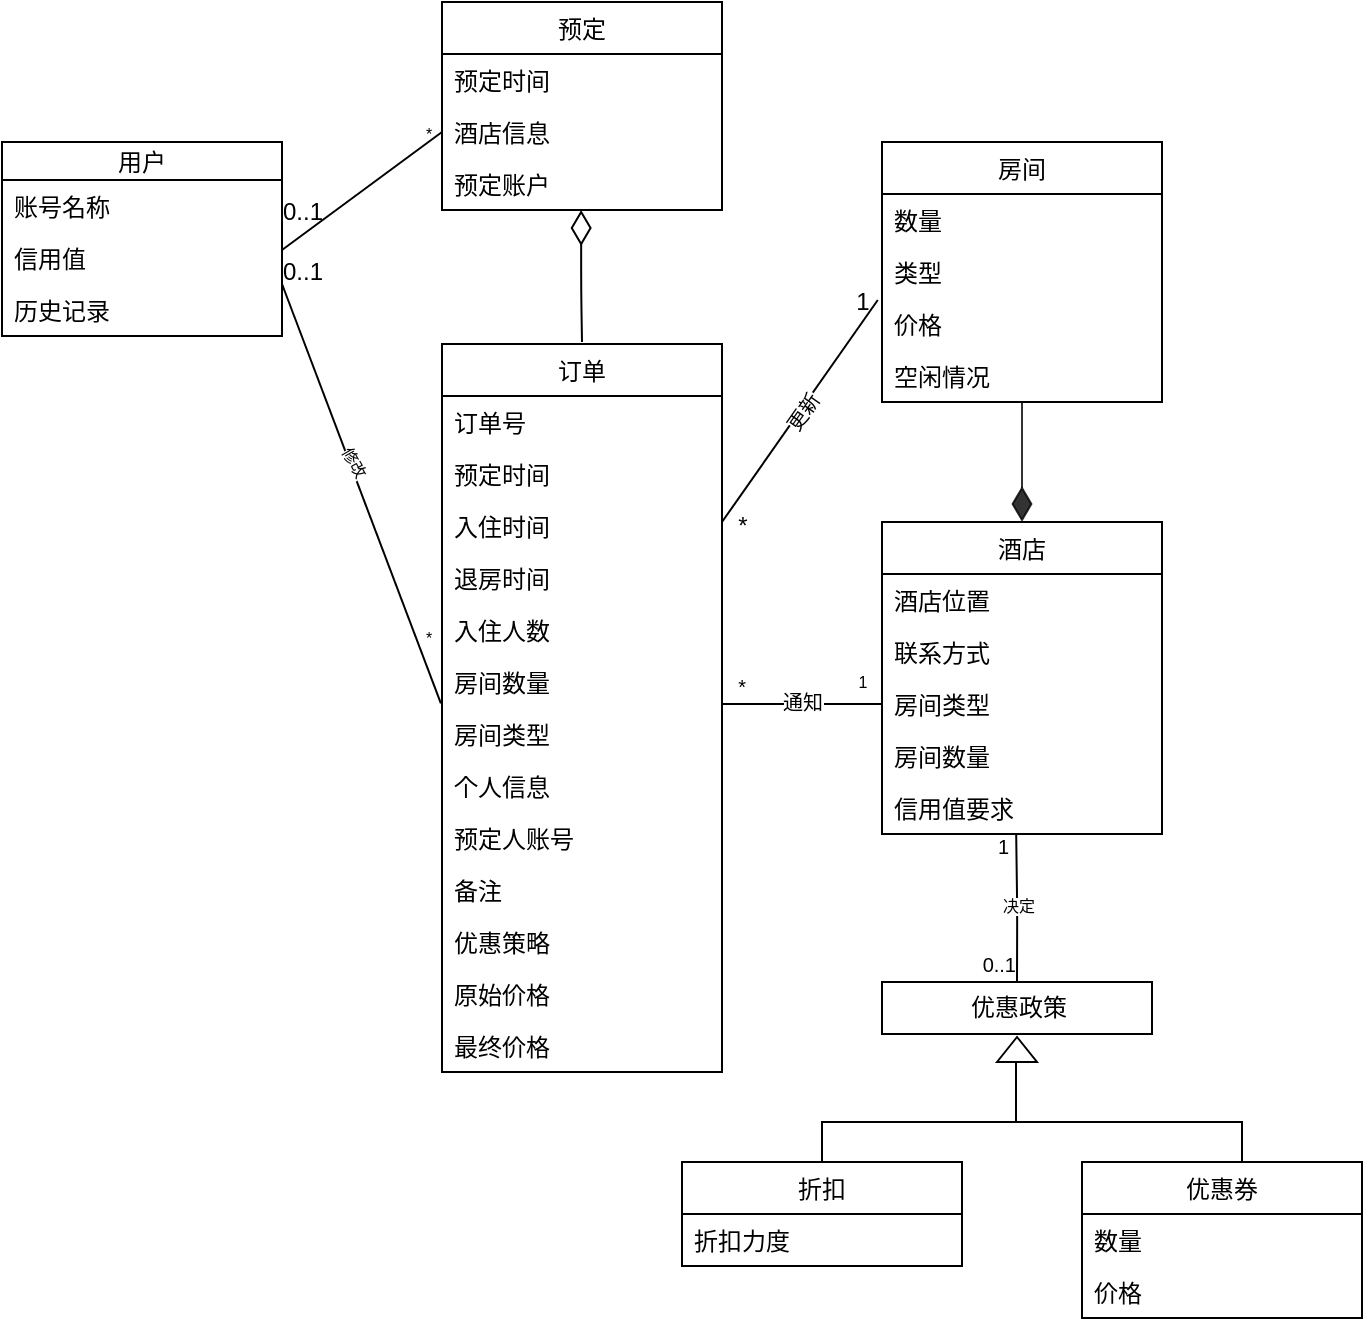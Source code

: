<mxfile version="12.8.5" type="device"><diagram id="tOja4jiGGV902GaaTR3o" name="Page-1"><mxGraphModel dx="759" dy="896" grid="1" gridSize="10" guides="1" tooltips="1" connect="1" arrows="1" fold="1" page="1" pageScale="1" pageWidth="827" pageHeight="1169" math="0" shadow="0"><root><mxCell id="0"/><mxCell id="1" parent="0"/><mxCell id="ugaEKOSIzTv8-SWezaky-1" value="用户" style="swimlane;fontStyle=0;childLayout=stackLayout;horizontal=1;startSize=19;fillColor=none;horizontalStack=0;resizeParent=1;resizeParentMax=0;resizeLast=0;collapsible=1;marginBottom=0;" vertex="1" parent="1"><mxGeometry x="20" y="120" width="140" height="97" as="geometry"/></mxCell><mxCell id="ugaEKOSIzTv8-SWezaky-3" value="账号名称&#10;" style="text;strokeColor=none;fillColor=none;align=left;verticalAlign=top;spacingLeft=4;spacingRight=4;overflow=hidden;rotatable=0;points=[[0,0.5],[1,0.5]];portConstraint=eastwest;" vertex="1" parent="ugaEKOSIzTv8-SWezaky-1"><mxGeometry y="19" width="140" height="26" as="geometry"/></mxCell><mxCell id="ugaEKOSIzTv8-SWezaky-13" value="信用值&#10;&#10;" style="text;strokeColor=none;fillColor=none;align=left;verticalAlign=top;spacingLeft=4;spacingRight=4;overflow=hidden;rotatable=0;points=[[0,0.5],[1,0.5]];portConstraint=eastwest;" vertex="1" parent="ugaEKOSIzTv8-SWezaky-1"><mxGeometry y="45" width="140" height="26" as="geometry"/></mxCell><mxCell id="ugaEKOSIzTv8-SWezaky-4" value="历史记录" style="text;strokeColor=none;fillColor=none;align=left;verticalAlign=top;spacingLeft=4;spacingRight=4;overflow=hidden;rotatable=0;points=[[0,0.5],[1,0.5]];portConstraint=eastwest;" vertex="1" parent="ugaEKOSIzTv8-SWezaky-1"><mxGeometry y="71" width="140" height="26" as="geometry"/></mxCell><mxCell id="ugaEKOSIzTv8-SWezaky-38" value="优惠政策" style="html=1;" vertex="1" parent="1"><mxGeometry x="460" y="540" width="135" height="26" as="geometry"/></mxCell><mxCell id="ugaEKOSIzTv8-SWezaky-9" value="预定" style="swimlane;fontStyle=0;childLayout=stackLayout;horizontal=1;startSize=26;fillColor=none;horizontalStack=0;resizeParent=1;resizeParentMax=0;resizeLast=0;collapsible=1;marginBottom=0;" vertex="1" parent="1"><mxGeometry x="240" y="50" width="140" height="104" as="geometry"/></mxCell><mxCell id="ugaEKOSIzTv8-SWezaky-10" value="预定时间" style="text;strokeColor=none;fillColor=none;align=left;verticalAlign=top;spacingLeft=4;spacingRight=4;overflow=hidden;rotatable=0;points=[[0,0.5],[1,0.5]];portConstraint=eastwest;" vertex="1" parent="ugaEKOSIzTv8-SWezaky-9"><mxGeometry y="26" width="140" height="26" as="geometry"/></mxCell><mxCell id="ugaEKOSIzTv8-SWezaky-11" value="酒店信息" style="text;strokeColor=none;fillColor=none;align=left;verticalAlign=top;spacingLeft=4;spacingRight=4;overflow=hidden;rotatable=0;points=[[0,0.5],[1,0.5]];portConstraint=eastwest;" vertex="1" parent="ugaEKOSIzTv8-SWezaky-9"><mxGeometry y="52" width="140" height="26" as="geometry"/></mxCell><mxCell id="ugaEKOSIzTv8-SWezaky-12" value="预定账户" style="text;strokeColor=none;fillColor=none;align=left;verticalAlign=top;spacingLeft=4;spacingRight=4;overflow=hidden;rotatable=0;points=[[0,0.5],[1,0.5]];portConstraint=eastwest;" vertex="1" parent="ugaEKOSIzTv8-SWezaky-9"><mxGeometry y="78" width="140" height="26" as="geometry"/></mxCell><mxCell id="ugaEKOSIzTv8-SWezaky-5" value="订单" style="swimlane;fontStyle=0;childLayout=stackLayout;horizontal=1;startSize=26;fillColor=none;horizontalStack=0;resizeParent=1;resizeParentMax=0;resizeLast=0;collapsible=1;marginBottom=0;" vertex="1" parent="1"><mxGeometry x="240" y="221" width="140" height="364" as="geometry"/></mxCell><mxCell id="ugaEKOSIzTv8-SWezaky-6" value="订单号&#10;" style="text;strokeColor=none;fillColor=none;align=left;verticalAlign=top;spacingLeft=4;spacingRight=4;overflow=hidden;rotatable=0;points=[[0,0.5],[1,0.5]];portConstraint=eastwest;" vertex="1" parent="ugaEKOSIzTv8-SWezaky-5"><mxGeometry y="26" width="140" height="26" as="geometry"/></mxCell><mxCell id="ugaEKOSIzTv8-SWezaky-32" value="预定时间&#10;" style="text;strokeColor=none;fillColor=none;align=left;verticalAlign=top;spacingLeft=4;spacingRight=4;overflow=hidden;rotatable=0;points=[[0,0.5],[1,0.5]];portConstraint=eastwest;" vertex="1" parent="ugaEKOSIzTv8-SWezaky-5"><mxGeometry y="52" width="140" height="26" as="geometry"/></mxCell><mxCell id="ugaEKOSIzTv8-SWezaky-7" value="入住时间" style="text;strokeColor=none;fillColor=none;align=left;verticalAlign=top;spacingLeft=4;spacingRight=4;overflow=hidden;rotatable=0;points=[[0,0.5],[1,0.5]];portConstraint=eastwest;" vertex="1" parent="ugaEKOSIzTv8-SWezaky-5"><mxGeometry y="78" width="140" height="26" as="geometry"/></mxCell><mxCell id="ugaEKOSIzTv8-SWezaky-8" value="退房时间" style="text;strokeColor=none;fillColor=none;align=left;verticalAlign=top;spacingLeft=4;spacingRight=4;overflow=hidden;rotatable=0;points=[[0,0.5],[1,0.5]];portConstraint=eastwest;" vertex="1" parent="ugaEKOSIzTv8-SWezaky-5"><mxGeometry y="104" width="140" height="26" as="geometry"/></mxCell><mxCell id="ugaEKOSIzTv8-SWezaky-24" value="入住人数" style="text;strokeColor=none;fillColor=none;align=left;verticalAlign=top;spacingLeft=4;spacingRight=4;overflow=hidden;rotatable=0;points=[[0,0.5],[1,0.5]];portConstraint=eastwest;" vertex="1" parent="ugaEKOSIzTv8-SWezaky-5"><mxGeometry y="130" width="140" height="26" as="geometry"/></mxCell><mxCell id="ugaEKOSIzTv8-SWezaky-23" value="房间数量" style="text;strokeColor=none;fillColor=none;align=left;verticalAlign=top;spacingLeft=4;spacingRight=4;overflow=hidden;rotatable=0;points=[[0,0.5],[1,0.5]];portConstraint=eastwest;" vertex="1" parent="ugaEKOSIzTv8-SWezaky-5"><mxGeometry y="156" width="140" height="26" as="geometry"/></mxCell><mxCell id="ugaEKOSIzTv8-SWezaky-27" value="房间类型" style="text;strokeColor=none;fillColor=none;align=left;verticalAlign=top;spacingLeft=4;spacingRight=4;overflow=hidden;rotatable=0;points=[[0,0.5],[1,0.5]];portConstraint=eastwest;" vertex="1" parent="ugaEKOSIzTv8-SWezaky-5"><mxGeometry y="182" width="140" height="26" as="geometry"/></mxCell><mxCell id="ugaEKOSIzTv8-SWezaky-25" value="个人信息" style="text;strokeColor=none;fillColor=none;align=left;verticalAlign=top;spacingLeft=4;spacingRight=4;overflow=hidden;rotatable=0;points=[[0,0.5],[1,0.5]];portConstraint=eastwest;" vertex="1" parent="ugaEKOSIzTv8-SWezaky-5"><mxGeometry y="208" width="140" height="26" as="geometry"/></mxCell><mxCell id="ugaEKOSIzTv8-SWezaky-26" value="预定人账号" style="text;strokeColor=none;fillColor=none;align=left;verticalAlign=top;spacingLeft=4;spacingRight=4;overflow=hidden;rotatable=0;points=[[0,0.5],[1,0.5]];portConstraint=eastwest;" vertex="1" parent="ugaEKOSIzTv8-SWezaky-5"><mxGeometry y="234" width="140" height="26" as="geometry"/></mxCell><mxCell id="ugaEKOSIzTv8-SWezaky-28" value="备注" style="text;strokeColor=none;fillColor=none;align=left;verticalAlign=top;spacingLeft=4;spacingRight=4;overflow=hidden;rotatable=0;points=[[0,0.5],[1,0.5]];portConstraint=eastwest;" vertex="1" parent="ugaEKOSIzTv8-SWezaky-5"><mxGeometry y="260" width="140" height="26" as="geometry"/></mxCell><mxCell id="ugaEKOSIzTv8-SWezaky-29" value="优惠策略&#10;" style="text;strokeColor=none;fillColor=none;align=left;verticalAlign=top;spacingLeft=4;spacingRight=4;overflow=hidden;rotatable=0;points=[[0,0.5],[1,0.5]];portConstraint=eastwest;" vertex="1" parent="ugaEKOSIzTv8-SWezaky-5"><mxGeometry y="286" width="140" height="26" as="geometry"/></mxCell><mxCell id="ugaEKOSIzTv8-SWezaky-30" value="原始价格&#10;" style="text;strokeColor=none;fillColor=none;align=left;verticalAlign=top;spacingLeft=4;spacingRight=4;overflow=hidden;rotatable=0;points=[[0,0.5],[1,0.5]];portConstraint=eastwest;" vertex="1" parent="ugaEKOSIzTv8-SWezaky-5"><mxGeometry y="312" width="140" height="26" as="geometry"/></mxCell><mxCell id="ugaEKOSIzTv8-SWezaky-31" value="最终价格&#10;" style="text;strokeColor=none;fillColor=none;align=left;verticalAlign=top;spacingLeft=4;spacingRight=4;overflow=hidden;rotatable=0;points=[[0,0.5],[1,0.5]];portConstraint=eastwest;" vertex="1" parent="ugaEKOSIzTv8-SWezaky-5"><mxGeometry y="338" width="140" height="26" as="geometry"/></mxCell><mxCell id="ugaEKOSIzTv8-SWezaky-14" value="酒店" style="swimlane;fontStyle=0;childLayout=stackLayout;horizontal=1;startSize=26;fillColor=none;horizontalStack=0;resizeParent=1;resizeParentMax=0;resizeLast=0;collapsible=1;marginBottom=0;" vertex="1" parent="1"><mxGeometry x="460" y="310" width="140" height="156" as="geometry"><mxRectangle x="490" y="350" width="60" height="26" as="alternateBounds"/></mxGeometry></mxCell><mxCell id="ugaEKOSIzTv8-SWezaky-33" value="酒店位置" style="text;strokeColor=none;fillColor=none;align=left;verticalAlign=top;spacingLeft=4;spacingRight=4;overflow=hidden;rotatable=0;points=[[0,0.5],[1,0.5]];portConstraint=eastwest;" vertex="1" parent="ugaEKOSIzTv8-SWezaky-14"><mxGeometry y="26" width="140" height="26" as="geometry"/></mxCell><mxCell id="ugaEKOSIzTv8-SWezaky-17" value="联系方式" style="text;strokeColor=none;fillColor=none;align=left;verticalAlign=top;spacingLeft=4;spacingRight=4;overflow=hidden;rotatable=0;points=[[0,0.5],[1,0.5]];portConstraint=eastwest;" vertex="1" parent="ugaEKOSIzTv8-SWezaky-14"><mxGeometry y="52" width="140" height="26" as="geometry"/></mxCell><mxCell id="ugaEKOSIzTv8-SWezaky-16" value="房间类型" style="text;strokeColor=none;fillColor=none;align=left;verticalAlign=top;spacingLeft=4;spacingRight=4;overflow=hidden;rotatable=0;points=[[0,0.5],[1,0.5]];portConstraint=eastwest;" vertex="1" parent="ugaEKOSIzTv8-SWezaky-14"><mxGeometry y="78" width="140" height="26" as="geometry"/></mxCell><mxCell id="ugaEKOSIzTv8-SWezaky-15" value="房间数量" style="text;strokeColor=none;fillColor=none;align=left;verticalAlign=top;spacingLeft=4;spacingRight=4;overflow=hidden;rotatable=0;points=[[0,0.5],[1,0.5]];portConstraint=eastwest;" vertex="1" parent="ugaEKOSIzTv8-SWezaky-14"><mxGeometry y="104" width="140" height="26" as="geometry"/></mxCell><mxCell id="ugaEKOSIzTv8-SWezaky-39" value="信用值要求" style="text;strokeColor=none;fillColor=none;align=left;verticalAlign=top;spacingLeft=4;spacingRight=4;overflow=hidden;rotatable=0;points=[[0,0.5],[1,0.5]];portConstraint=eastwest;" vertex="1" parent="ugaEKOSIzTv8-SWezaky-14"><mxGeometry y="130" width="140" height="26" as="geometry"/></mxCell><mxCell id="ugaEKOSIzTv8-SWezaky-43" value="优惠券" style="swimlane;fontStyle=0;childLayout=stackLayout;horizontal=1;startSize=26;fillColor=none;horizontalStack=0;resizeParent=1;resizeParentMax=0;resizeLast=0;collapsible=1;marginBottom=0;" vertex="1" parent="1"><mxGeometry x="560" y="630" width="140" height="78" as="geometry"/></mxCell><mxCell id="ugaEKOSIzTv8-SWezaky-44" value="数量" style="text;strokeColor=none;fillColor=none;align=left;verticalAlign=top;spacingLeft=4;spacingRight=4;overflow=hidden;rotatable=0;points=[[0,0.5],[1,0.5]];portConstraint=eastwest;" vertex="1" parent="ugaEKOSIzTv8-SWezaky-43"><mxGeometry y="26" width="140" height="26" as="geometry"/></mxCell><mxCell id="ugaEKOSIzTv8-SWezaky-45" value="价格" style="text;strokeColor=none;fillColor=none;align=left;verticalAlign=top;spacingLeft=4;spacingRight=4;overflow=hidden;rotatable=0;points=[[0,0.5],[1,0.5]];portConstraint=eastwest;" vertex="1" parent="ugaEKOSIzTv8-SWezaky-43"><mxGeometry y="52" width="140" height="26" as="geometry"/></mxCell><mxCell id="ugaEKOSIzTv8-SWezaky-51" value="折扣" style="swimlane;fontStyle=0;childLayout=stackLayout;horizontal=1;startSize=26;fillColor=none;horizontalStack=0;resizeParent=1;resizeParentMax=0;resizeLast=0;collapsible=1;marginBottom=0;" vertex="1" parent="1"><mxGeometry x="360" y="630" width="140" height="52" as="geometry"><mxRectangle x="220" y="620" width="90" height="26" as="alternateBounds"/></mxGeometry></mxCell><mxCell id="ugaEKOSIzTv8-SWezaky-52" value="折扣力度" style="text;strokeColor=none;fillColor=none;align=left;verticalAlign=top;spacingLeft=4;spacingRight=4;overflow=hidden;rotatable=0;points=[[0,0.5],[1,0.5]];portConstraint=eastwest;" vertex="1" parent="ugaEKOSIzTv8-SWezaky-51"><mxGeometry y="26" width="140" height="26" as="geometry"/></mxCell><mxCell id="ugaEKOSIzTv8-SWezaky-57" value="" style="shape=partialRectangle;whiteSpace=wrap;html=1;bottom=1;right=1;left=1;top=0;fillColor=none;routingCenterX=-0.5;direction=west;" vertex="1" parent="1"><mxGeometry x="430" y="610" width="210" height="20" as="geometry"/></mxCell><mxCell id="ugaEKOSIzTv8-SWezaky-58" value="" style="endArrow=none;html=1;" edge="1" parent="1"><mxGeometry width="50" height="50" relative="1" as="geometry"><mxPoint x="527" y="610" as="sourcePoint"/><mxPoint x="527" y="580" as="targetPoint"/></mxGeometry></mxCell><mxCell id="ugaEKOSIzTv8-SWezaky-59" value="" style="triangle;whiteSpace=wrap;html=1;rotation=-90;" vertex="1" parent="1"><mxGeometry x="521.25" y="563.75" width="12.5" height="20" as="geometry"/></mxCell><mxCell id="ugaEKOSIzTv8-SWezaky-66" value="0..1" style="text;html=1;align=center;verticalAlign=middle;resizable=0;points=[];autosize=1;" vertex="1" parent="1"><mxGeometry x="150" y="145" width="40" height="20" as="geometry"/></mxCell><mxCell id="ugaEKOSIzTv8-SWezaky-67" value="" style="endArrow=diamondThin;endFill=0;endSize=15;html=1;" edge="1" parent="1"><mxGeometry width="160" relative="1" as="geometry"><mxPoint x="310" y="220" as="sourcePoint"/><mxPoint x="309.58" y="154" as="targetPoint"/><Array as="points"><mxPoint x="309.58" y="194"/></Array></mxGeometry></mxCell><mxCell id="ugaEKOSIzTv8-SWezaky-68" value="" style="endArrow=none;html=1;entryX=-0.015;entryY=0.038;entryDx=0;entryDy=0;entryPerimeter=0;" edge="1" parent="1" target="ugaEKOSIzTv8-SWezaky-21"><mxGeometry width="50" height="50" relative="1" as="geometry"><mxPoint x="380" y="310" as="sourcePoint"/><mxPoint x="430" y="260" as="targetPoint"/></mxGeometry></mxCell><mxCell id="ugaEKOSIzTv8-SWezaky-74" value="&lt;font style=&quot;font-size: 10px&quot;&gt;更新&lt;/font&gt;" style="text;html=1;align=center;verticalAlign=middle;resizable=0;points=[];labelBackgroundColor=#ffffff;rotation=-55;fontSize=10;" vertex="1" connectable="0" parent="ugaEKOSIzTv8-SWezaky-68"><mxGeometry x="0.001" y="-1" relative="1" as="geometry"><mxPoint as="offset"/></mxGeometry></mxCell><mxCell id="ugaEKOSIzTv8-SWezaky-18" value="房间" style="swimlane;fontStyle=0;childLayout=stackLayout;horizontal=1;startSize=26;fillColor=none;horizontalStack=0;resizeParent=1;resizeParentMax=0;resizeLast=0;collapsible=1;marginBottom=0;" vertex="1" parent="1"><mxGeometry x="460" y="120" width="140" height="130" as="geometry"/></mxCell><mxCell id="ugaEKOSIzTv8-SWezaky-19" value="数量" style="text;strokeColor=none;fillColor=none;align=left;verticalAlign=top;spacingLeft=4;spacingRight=4;overflow=hidden;rotatable=0;points=[[0,0.5],[1,0.5]];portConstraint=eastwest;" vertex="1" parent="ugaEKOSIzTv8-SWezaky-18"><mxGeometry y="26" width="140" height="26" as="geometry"/></mxCell><mxCell id="ugaEKOSIzTv8-SWezaky-20" value="类型" style="text;strokeColor=none;fillColor=none;align=left;verticalAlign=top;spacingLeft=4;spacingRight=4;overflow=hidden;rotatable=0;points=[[0,0.5],[1,0.5]];portConstraint=eastwest;" vertex="1" parent="ugaEKOSIzTv8-SWezaky-18"><mxGeometry y="52" width="140" height="26" as="geometry"/></mxCell><mxCell id="ugaEKOSIzTv8-SWezaky-21" value="价格" style="text;strokeColor=none;fillColor=none;align=left;verticalAlign=top;spacingLeft=4;spacingRight=4;overflow=hidden;rotatable=0;points=[[0,0.5],[1,0.5]];portConstraint=eastwest;" vertex="1" parent="ugaEKOSIzTv8-SWezaky-18"><mxGeometry y="78" width="140" height="26" as="geometry"/></mxCell><mxCell id="ugaEKOSIzTv8-SWezaky-22" value="空闲情况" style="text;strokeColor=none;fillColor=none;align=left;verticalAlign=top;spacingLeft=4;spacingRight=4;overflow=hidden;rotatable=0;points=[[0,0.5],[1,0.5]];portConstraint=eastwest;" vertex="1" parent="ugaEKOSIzTv8-SWezaky-18"><mxGeometry y="104" width="140" height="26" as="geometry"/></mxCell><mxCell id="ugaEKOSIzTv8-SWezaky-72" value="*" style="text;html=1;align=center;verticalAlign=middle;resizable=0;points=[];autosize=1;" vertex="1" parent="1"><mxGeometry x="380" y="302" width="20" height="20" as="geometry"/></mxCell><mxCell id="ugaEKOSIzTv8-SWezaky-73" value="1" style="text;html=1;align=center;verticalAlign=middle;resizable=0;points=[];autosize=1;" vertex="1" parent="1"><mxGeometry x="440" y="190" width="20" height="20" as="geometry"/></mxCell><mxCell id="ugaEKOSIzTv8-SWezaky-75" value="" style="endArrow=none;html=1;fontSize=10;entryX=0;entryY=0.5;entryDx=0;entryDy=0;" edge="1" parent="1" target="ugaEKOSIzTv8-SWezaky-16"><mxGeometry width="50" height="50" relative="1" as="geometry"><mxPoint x="380" y="401" as="sourcePoint"/><mxPoint x="430" y="353" as="targetPoint"/></mxGeometry></mxCell><mxCell id="ugaEKOSIzTv8-SWezaky-76" value="通知" style="text;html=1;align=center;verticalAlign=middle;resizable=0;points=[];autosize=1;fontSize=10;fillColor=none;fontColor=#000000;labelBackgroundColor=#ffffff;" vertex="1" parent="1"><mxGeometry x="400" y="390" width="40" height="20" as="geometry"/></mxCell><mxCell id="ugaEKOSIzTv8-SWezaky-79" value="" style="endArrow=none;html=1;fontSize=10;entryX=0;entryY=0.5;entryDx=0;entryDy=0;" edge="1" parent="1"><mxGeometry width="50" height="50" relative="1" as="geometry"><mxPoint x="380" y="401" as="sourcePoint"/><mxPoint x="380" y="398" as="targetPoint"/></mxGeometry></mxCell><mxCell id="ugaEKOSIzTv8-SWezaky-80" value="*" style="resizable=0;html=1;align=right;verticalAlign=bottom;labelBackgroundColor=none;fontSize=10;fontColor=#000000;" connectable="0" vertex="1" parent="1"><mxGeometry x="249.8" y="130" as="geometry"><mxPoint x="142.8" y="270" as="offset"/></mxGeometry></mxCell><mxCell id="ugaEKOSIzTv8-SWezaky-82" value="1" style="text;html=1;align=center;verticalAlign=bottom;resizable=0;points=[];autosize=1;fontSize=8;fontColor=#000000;" vertex="1" parent="1"><mxGeometry x="440" y="378" width="20" height="20" as="geometry"/></mxCell><mxCell id="ugaEKOSIzTv8-SWezaky-83" value="" style="endArrow=none;html=1;edgeStyle=orthogonalEdgeStyle;fontSize=8;fontColor=#000000;entryX=0.5;entryY=0;entryDx=0;entryDy=0;" edge="1" parent="1" target="ugaEKOSIzTv8-SWezaky-38"><mxGeometry relative="1" as="geometry"><mxPoint x="527.09" y="466" as="sourcePoint"/><mxPoint x="527.17" y="530" as="targetPoint"/><Array as="points"/></mxGeometry></mxCell><mxCell id="ugaEKOSIzTv8-SWezaky-84" value="1" style="resizable=0;html=1;align=left;verticalAlign=bottom;labelBackgroundColor=none;fontSize=10;" connectable="0" vertex="1" parent="ugaEKOSIzTv8-SWezaky-83"><mxGeometry x="-1" relative="1" as="geometry"><mxPoint x="-11" y="14" as="offset"/></mxGeometry></mxCell><mxCell id="ugaEKOSIzTv8-SWezaky-85" value="0..1" style="resizable=0;html=1;align=right;verticalAlign=bottom;labelBackgroundColor=#ffffff;fontSize=10;" connectable="0" vertex="1" parent="ugaEKOSIzTv8-SWezaky-83"><mxGeometry x="1" relative="1" as="geometry"/></mxCell><mxCell id="ugaEKOSIzTv8-SWezaky-86" value="决定" style="text;html=1;align=center;verticalAlign=middle;resizable=0;points=[];labelBackgroundColor=#ffffff;fontSize=8;fontColor=#000000;" vertex="1" connectable="0" parent="ugaEKOSIzTv8-SWezaky-83"><mxGeometry x="0.006" y="2" relative="1" as="geometry"><mxPoint x="-2" y="-2" as="offset"/></mxGeometry></mxCell><mxCell id="ugaEKOSIzTv8-SWezaky-87" value="" style="endArrow=none;html=1;fontSize=8;fontColor=#000000;entryX=0;entryY=0.5;entryDx=0;entryDy=0;" edge="1" parent="1" target="ugaEKOSIzTv8-SWezaky-11"><mxGeometry width="50" height="50" relative="1" as="geometry"><mxPoint x="160" y="174" as="sourcePoint"/><mxPoint x="210" y="124" as="targetPoint"/></mxGeometry></mxCell><mxCell id="ugaEKOSIzTv8-SWezaky-88" value="*" style="text;html=1;align=center;verticalAlign=middle;resizable=0;points=[];autosize=1;fontSize=8;fontColor=#000000;" vertex="1" parent="1"><mxGeometry x="223" y="106" width="20" height="20" as="geometry"/></mxCell><mxCell id="ugaEKOSIzTv8-SWezaky-90" value="" style="endArrow=none;html=1;fontSize=8;fontColor=#000000;entryX=-0.004;entryY=-0.09;entryDx=0;entryDy=0;entryPerimeter=0;" edge="1" parent="1" target="ugaEKOSIzTv8-SWezaky-27"><mxGeometry width="50" height="50" relative="1" as="geometry"><mxPoint x="160" y="191" as="sourcePoint"/><mxPoint x="230" y="221" as="targetPoint"/><Array as="points"/></mxGeometry></mxCell><mxCell id="ugaEKOSIzTv8-SWezaky-91" value="0..1" style="text;html=1;align=center;verticalAlign=middle;resizable=0;points=[];autosize=1;" vertex="1" parent="1"><mxGeometry x="150" y="175" width="40" height="20" as="geometry"/></mxCell><mxCell id="ugaEKOSIzTv8-SWezaky-92" value="*" style="text;html=1;align=center;verticalAlign=middle;resizable=0;points=[];autosize=1;fontSize=8;fontColor=#000000;" vertex="1" parent="1"><mxGeometry x="223" y="358" width="20" height="20" as="geometry"/></mxCell><mxCell id="ugaEKOSIzTv8-SWezaky-94" value="" style="endArrow=diamondThin;endFill=1;endSize=15;fontSize=8;fontColor=#000000;jumpSize=3;opacity=80;spacing=2;html=1;strokeColor=#000000;startSize=8;arcSize=20;" edge="1" parent="1"><mxGeometry width="160" relative="1" as="geometry"><mxPoint x="530" y="250" as="sourcePoint"/><mxPoint x="530" y="310" as="targetPoint"/></mxGeometry></mxCell><mxCell id="ugaEKOSIzTv8-SWezaky-96" value="修改" style="text;html=1;align=center;verticalAlign=middle;resizable=0;points=[];autosize=1;fontSize=8;fontColor=#000000;rotation=60;labelBackgroundColor=#ffffff;" vertex="1" parent="1"><mxGeometry x="176" y="270" width="40" height="20" as="geometry"/></mxCell></root></mxGraphModel></diagram></mxfile>